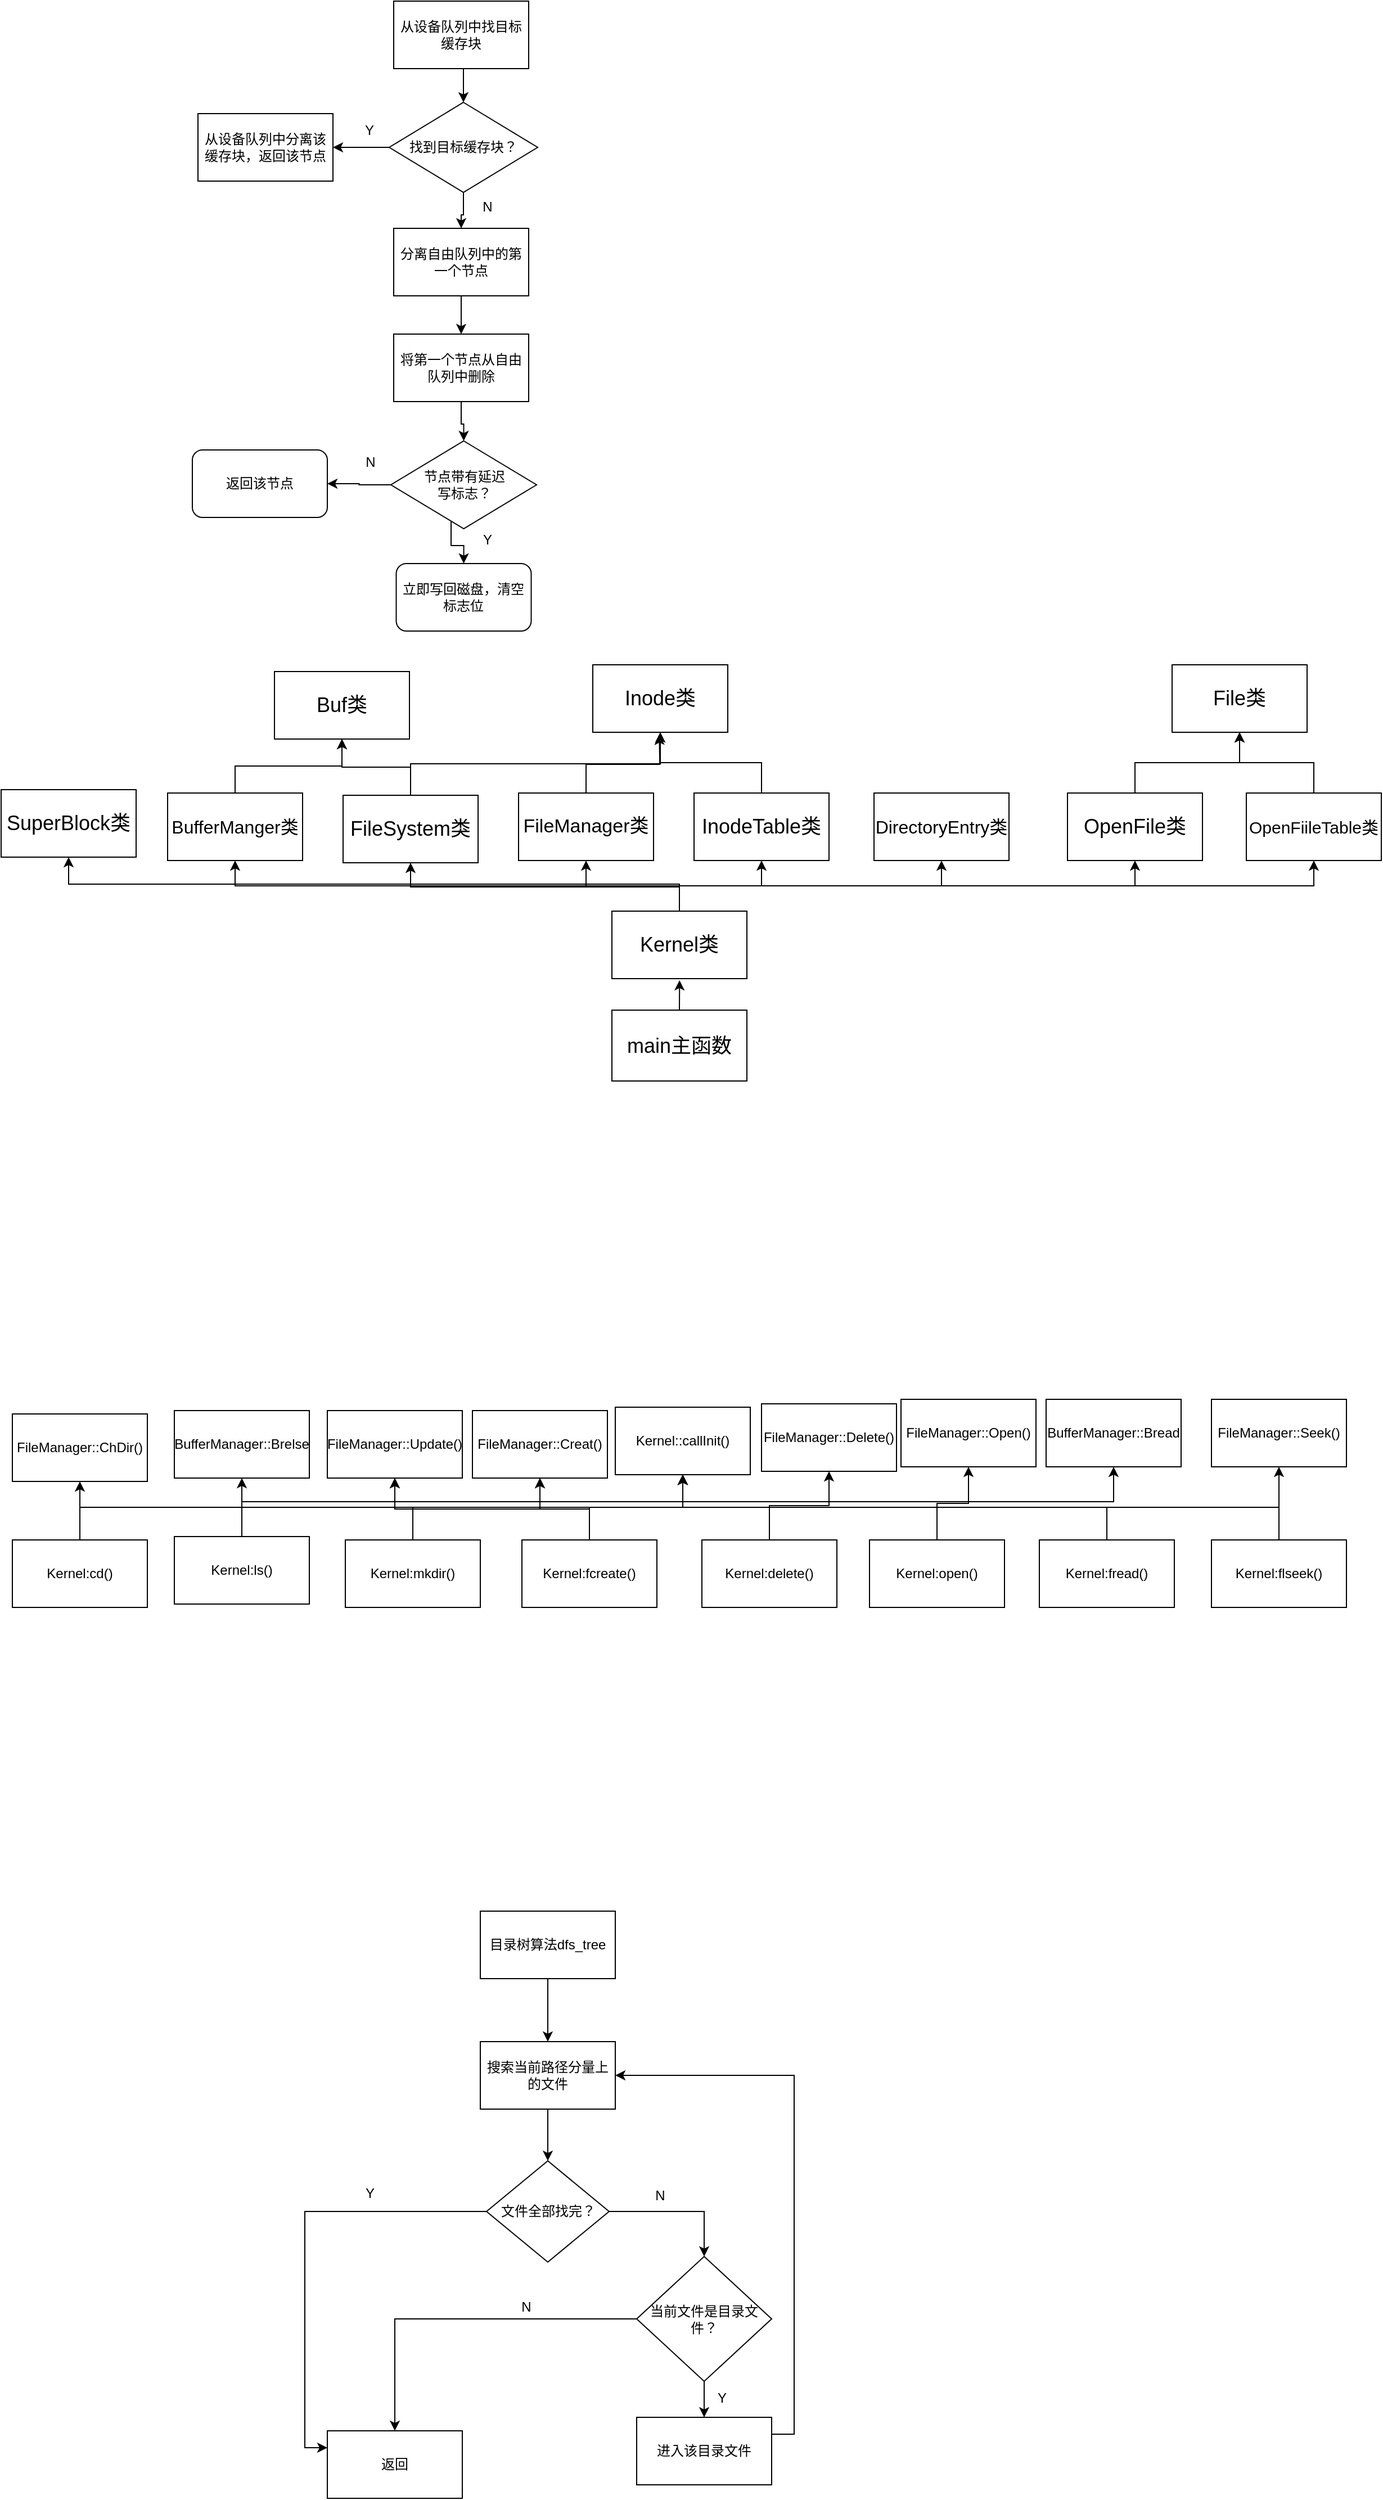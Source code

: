 <mxfile version="21.3.6" type="github">
  <diagram id="k2rvhCsjcbMWJMhxdaMS" name="第 1 页">
    <mxGraphModel dx="1500" dy="784" grid="0" gridSize="10" guides="1" tooltips="1" connect="1" arrows="0" fold="1" page="1" pageScale="1" pageWidth="827" pageHeight="1169" math="0" shadow="0">
      <root>
        <mxCell id="0" />
        <mxCell id="1" parent="0" />
        <mxCell id="Y2VNo3SUJG_Lxv31Y2yu-3" style="edgeStyle=orthogonalEdgeStyle;rounded=0;orthogonalLoop=1;jettySize=auto;html=1;exitX=0.5;exitY=1;exitDx=0;exitDy=0;entryX=0.5;entryY=0;entryDx=0;entryDy=0;" parent="1" source="Y2VNo3SUJG_Lxv31Y2yu-1" target="Y2VNo3SUJG_Lxv31Y2yu-2" edge="1">
          <mxGeometry relative="1" as="geometry" />
        </mxCell>
        <mxCell id="Y2VNo3SUJG_Lxv31Y2yu-1" value="从设备队列中找目标缓存块" style="rounded=0;whiteSpace=wrap;html=1;" parent="1" vertex="1">
          <mxGeometry x="353" y="41" width="120" height="60" as="geometry" />
        </mxCell>
        <mxCell id="Y2VNo3SUJG_Lxv31Y2yu-5" style="edgeStyle=orthogonalEdgeStyle;rounded=0;orthogonalLoop=1;jettySize=auto;html=1;" parent="1" source="Y2VNo3SUJG_Lxv31Y2yu-2" target="Y2VNo3SUJG_Lxv31Y2yu-4" edge="1">
          <mxGeometry relative="1" as="geometry" />
        </mxCell>
        <mxCell id="Y2VNo3SUJG_Lxv31Y2yu-7" style="edgeStyle=orthogonalEdgeStyle;rounded=0;orthogonalLoop=1;jettySize=auto;html=1;entryX=0.5;entryY=0;entryDx=0;entryDy=0;" parent="1" source="Y2VNo3SUJG_Lxv31Y2yu-2" target="Y2VNo3SUJG_Lxv31Y2yu-6" edge="1">
          <mxGeometry relative="1" as="geometry" />
        </mxCell>
        <mxCell id="Y2VNo3SUJG_Lxv31Y2yu-2" value="找到目标缓存块？" style="rhombus;whiteSpace=wrap;html=1;" parent="1" vertex="1">
          <mxGeometry x="349" y="131" width="132" height="80" as="geometry" />
        </mxCell>
        <mxCell id="Y2VNo3SUJG_Lxv31Y2yu-4" value="从设备队列中分离该缓存块，返回该节点" style="rounded=0;whiteSpace=wrap;html=1;" parent="1" vertex="1">
          <mxGeometry x="179" y="141" width="120" height="60" as="geometry" />
        </mxCell>
        <mxCell id="Y2VNo3SUJG_Lxv31Y2yu-9" style="edgeStyle=orthogonalEdgeStyle;rounded=0;orthogonalLoop=1;jettySize=auto;html=1;entryX=0.5;entryY=0;entryDx=0;entryDy=0;" parent="1" source="Y2VNo3SUJG_Lxv31Y2yu-6" target="Y2VNo3SUJG_Lxv31Y2yu-8" edge="1">
          <mxGeometry relative="1" as="geometry" />
        </mxCell>
        <mxCell id="Y2VNo3SUJG_Lxv31Y2yu-6" value="分离自由队列中的第一个节点" style="rounded=0;whiteSpace=wrap;html=1;" parent="1" vertex="1">
          <mxGeometry x="353" y="243" width="120" height="60" as="geometry" />
        </mxCell>
        <mxCell id="Y2VNo3SUJG_Lxv31Y2yu-11" style="edgeStyle=orthogonalEdgeStyle;rounded=0;orthogonalLoop=1;jettySize=auto;html=1;exitX=0.5;exitY=1;exitDx=0;exitDy=0;" parent="1" source="Y2VNo3SUJG_Lxv31Y2yu-8" target="Y2VNo3SUJG_Lxv31Y2yu-10" edge="1">
          <mxGeometry relative="1" as="geometry" />
        </mxCell>
        <mxCell id="Y2VNo3SUJG_Lxv31Y2yu-8" value="将第一个节点从自由队列中删除" style="rounded=0;whiteSpace=wrap;html=1;" parent="1" vertex="1">
          <mxGeometry x="353" y="337" width="120" height="60" as="geometry" />
        </mxCell>
        <mxCell id="Y2VNo3SUJG_Lxv31Y2yu-15" style="edgeStyle=orthogonalEdgeStyle;rounded=0;orthogonalLoop=1;jettySize=auto;html=1;entryX=1;entryY=0.5;entryDx=0;entryDy=0;" parent="1" source="Y2VNo3SUJG_Lxv31Y2yu-10" target="Y2VNo3SUJG_Lxv31Y2yu-12" edge="1">
          <mxGeometry relative="1" as="geometry" />
        </mxCell>
        <mxCell id="Y2VNo3SUJG_Lxv31Y2yu-16" style="edgeStyle=orthogonalEdgeStyle;rounded=0;orthogonalLoop=1;jettySize=auto;html=1;entryX=0.5;entryY=0;entryDx=0;entryDy=0;" parent="1" source="Y2VNo3SUJG_Lxv31Y2yu-10" target="Y2VNo3SUJG_Lxv31Y2yu-14" edge="1">
          <mxGeometry relative="1" as="geometry">
            <Array as="points">
              <mxPoint x="404" y="525" />
              <mxPoint x="415" y="525" />
            </Array>
          </mxGeometry>
        </mxCell>
        <mxCell id="Y2VNo3SUJG_Lxv31Y2yu-10" value="节点带有延迟&lt;br&gt;写标志？" style="rhombus;whiteSpace=wrap;html=1;" parent="1" vertex="1">
          <mxGeometry x="350.5" y="432" width="129.5" height="78" as="geometry" />
        </mxCell>
        <mxCell id="Y2VNo3SUJG_Lxv31Y2yu-12" value="返回该节点" style="rounded=1;whiteSpace=wrap;html=1;" parent="1" vertex="1">
          <mxGeometry x="174" y="440" width="120" height="60" as="geometry" />
        </mxCell>
        <mxCell id="Y2VNo3SUJG_Lxv31Y2yu-14" value="立即写回磁盘，清空标志位" style="rounded=1;whiteSpace=wrap;html=1;" parent="1" vertex="1">
          <mxGeometry x="355.25" y="541" width="120" height="60" as="geometry" />
        </mxCell>
        <mxCell id="Y2VNo3SUJG_Lxv31Y2yu-17" value="Y" style="text;html=1;resizable=0;autosize=1;align=center;verticalAlign=middle;points=[];fillColor=none;strokeColor=none;rounded=0;" parent="1" vertex="1">
          <mxGeometry x="318" y="143" width="26" height="26" as="geometry" />
        </mxCell>
        <mxCell id="Y2VNo3SUJG_Lxv31Y2yu-18" value="N" style="text;html=1;resizable=0;autosize=1;align=center;verticalAlign=middle;points=[];fillColor=none;strokeColor=none;rounded=0;" parent="1" vertex="1">
          <mxGeometry x="422" y="211" width="27" height="26" as="geometry" />
        </mxCell>
        <mxCell id="Y2VNo3SUJG_Lxv31Y2yu-19" value="Y" style="text;html=1;resizable=0;autosize=1;align=center;verticalAlign=middle;points=[];fillColor=none;strokeColor=none;rounded=0;" parent="1" vertex="1">
          <mxGeometry x="423" y="507" width="26" height="26" as="geometry" />
        </mxCell>
        <mxCell id="Y2VNo3SUJG_Lxv31Y2yu-20" value="N" style="text;html=1;resizable=0;autosize=1;align=center;verticalAlign=middle;points=[];fillColor=none;strokeColor=none;rounded=0;" parent="1" vertex="1">
          <mxGeometry x="318" y="438" width="27" height="26" as="geometry" />
        </mxCell>
        <mxCell id="PnBYLoEIrVin0BYlbdNM-15" style="edgeStyle=orthogonalEdgeStyle;rounded=0;orthogonalLoop=1;jettySize=auto;html=1;exitX=0.5;exitY=0;exitDx=0;exitDy=0;" edge="1" parent="1" source="PnBYLoEIrVin0BYlbdNM-1">
          <mxGeometry relative="1" as="geometry">
            <mxPoint x="607.143" y="911.429" as="targetPoint" />
          </mxGeometry>
        </mxCell>
        <mxCell id="PnBYLoEIrVin0BYlbdNM-1" value="&lt;font style=&quot;font-size: 18px;&quot;&gt;main主函数&lt;/font&gt;" style="rounded=0;whiteSpace=wrap;html=1;" vertex="1" parent="1">
          <mxGeometry x="547" y="938" width="120" height="63" as="geometry" />
        </mxCell>
        <mxCell id="PnBYLoEIrVin0BYlbdNM-16" style="edgeStyle=orthogonalEdgeStyle;rounded=0;orthogonalLoop=1;jettySize=auto;html=1;exitX=0.5;exitY=0;exitDx=0;exitDy=0;entryX=0.5;entryY=1;entryDx=0;entryDy=0;" edge="1" parent="1" source="PnBYLoEIrVin0BYlbdNM-2" target="PnBYLoEIrVin0BYlbdNM-6">
          <mxGeometry relative="1" as="geometry" />
        </mxCell>
        <mxCell id="PnBYLoEIrVin0BYlbdNM-18" style="edgeStyle=orthogonalEdgeStyle;rounded=0;orthogonalLoop=1;jettySize=auto;html=1;exitX=0.5;exitY=0;exitDx=0;exitDy=0;entryX=0.5;entryY=1;entryDx=0;entryDy=0;" edge="1" parent="1" source="PnBYLoEIrVin0BYlbdNM-2" target="PnBYLoEIrVin0BYlbdNM-7">
          <mxGeometry relative="1" as="geometry" />
        </mxCell>
        <mxCell id="PnBYLoEIrVin0BYlbdNM-19" style="edgeStyle=orthogonalEdgeStyle;rounded=0;orthogonalLoop=1;jettySize=auto;html=1;exitX=0.5;exitY=0;exitDx=0;exitDy=0;entryX=0.5;entryY=1;entryDx=0;entryDy=0;" edge="1" parent="1" source="PnBYLoEIrVin0BYlbdNM-2" target="PnBYLoEIrVin0BYlbdNM-8">
          <mxGeometry relative="1" as="geometry" />
        </mxCell>
        <mxCell id="PnBYLoEIrVin0BYlbdNM-20" style="edgeStyle=orthogonalEdgeStyle;rounded=0;orthogonalLoop=1;jettySize=auto;html=1;exitX=0.5;exitY=0;exitDx=0;exitDy=0;entryX=0.5;entryY=1;entryDx=0;entryDy=0;" edge="1" parent="1" source="PnBYLoEIrVin0BYlbdNM-2" target="PnBYLoEIrVin0BYlbdNM-9">
          <mxGeometry relative="1" as="geometry" />
        </mxCell>
        <mxCell id="PnBYLoEIrVin0BYlbdNM-21" style="edgeStyle=orthogonalEdgeStyle;rounded=0;orthogonalLoop=1;jettySize=auto;html=1;exitX=0.5;exitY=0;exitDx=0;exitDy=0;entryX=0.5;entryY=1;entryDx=0;entryDy=0;" edge="1" parent="1" source="PnBYLoEIrVin0BYlbdNM-2" target="PnBYLoEIrVin0BYlbdNM-10">
          <mxGeometry relative="1" as="geometry" />
        </mxCell>
        <mxCell id="PnBYLoEIrVin0BYlbdNM-22" style="edgeStyle=orthogonalEdgeStyle;rounded=0;orthogonalLoop=1;jettySize=auto;html=1;exitX=0.5;exitY=0;exitDx=0;exitDy=0;entryX=0.5;entryY=1;entryDx=0;entryDy=0;" edge="1" parent="1" source="PnBYLoEIrVin0BYlbdNM-2" target="PnBYLoEIrVin0BYlbdNM-5">
          <mxGeometry relative="1" as="geometry" />
        </mxCell>
        <mxCell id="PnBYLoEIrVin0BYlbdNM-23" style="edgeStyle=orthogonalEdgeStyle;rounded=0;orthogonalLoop=1;jettySize=auto;html=1;exitX=0.5;exitY=0;exitDx=0;exitDy=0;" edge="1" parent="1" source="PnBYLoEIrVin0BYlbdNM-2" target="PnBYLoEIrVin0BYlbdNM-4">
          <mxGeometry relative="1" as="geometry" />
        </mxCell>
        <mxCell id="PnBYLoEIrVin0BYlbdNM-25" style="edgeStyle=orthogonalEdgeStyle;rounded=0;orthogonalLoop=1;jettySize=auto;html=1;exitX=0.5;exitY=0;exitDx=0;exitDy=0;entryX=0.5;entryY=1;entryDx=0;entryDy=0;" edge="1" parent="1" source="PnBYLoEIrVin0BYlbdNM-2" target="PnBYLoEIrVin0BYlbdNM-3">
          <mxGeometry relative="1" as="geometry" />
        </mxCell>
        <mxCell id="PnBYLoEIrVin0BYlbdNM-2" value="&lt;font style=&quot;font-size: 18px;&quot;&gt;Kernel类&lt;/font&gt;" style="rounded=0;whiteSpace=wrap;html=1;" vertex="1" parent="1">
          <mxGeometry x="547" y="850" width="120" height="60" as="geometry" />
        </mxCell>
        <mxCell id="PnBYLoEIrVin0BYlbdNM-3" value="&lt;font style=&quot;font-size: 18px;&quot;&gt;SuperBlock类&lt;/font&gt;" style="rounded=0;whiteSpace=wrap;html=1;" vertex="1" parent="1">
          <mxGeometry x="4" y="742" width="120" height="60" as="geometry" />
        </mxCell>
        <mxCell id="PnBYLoEIrVin0BYlbdNM-26" style="edgeStyle=orthogonalEdgeStyle;rounded=0;orthogonalLoop=1;jettySize=auto;html=1;exitX=0.5;exitY=0;exitDx=0;exitDy=0;entryX=0.5;entryY=1;entryDx=0;entryDy=0;" edge="1" parent="1" source="PnBYLoEIrVin0BYlbdNM-4" target="PnBYLoEIrVin0BYlbdNM-12">
          <mxGeometry relative="1" as="geometry" />
        </mxCell>
        <mxCell id="PnBYLoEIrVin0BYlbdNM-4" value="&lt;font style=&quot;font-size: 16px;&quot;&gt;BufferManger类&lt;/font&gt;" style="rounded=0;whiteSpace=wrap;html=1;" vertex="1" parent="1">
          <mxGeometry x="152" y="745" width="120" height="60" as="geometry" />
        </mxCell>
        <mxCell id="PnBYLoEIrVin0BYlbdNM-27" style="edgeStyle=orthogonalEdgeStyle;rounded=0;orthogonalLoop=1;jettySize=auto;html=1;exitX=0.5;exitY=0;exitDx=0;exitDy=0;" edge="1" parent="1" source="PnBYLoEIrVin0BYlbdNM-5" target="PnBYLoEIrVin0BYlbdNM-12">
          <mxGeometry relative="1" as="geometry" />
        </mxCell>
        <mxCell id="PnBYLoEIrVin0BYlbdNM-28" style="edgeStyle=orthogonalEdgeStyle;rounded=0;orthogonalLoop=1;jettySize=auto;html=1;exitX=0.5;exitY=0;exitDx=0;exitDy=0;" edge="1" parent="1" source="PnBYLoEIrVin0BYlbdNM-5" target="PnBYLoEIrVin0BYlbdNM-13">
          <mxGeometry relative="1" as="geometry" />
        </mxCell>
        <mxCell id="PnBYLoEIrVin0BYlbdNM-5" value="&lt;font style=&quot;font-size: 18px;&quot;&gt;FileSystem类&lt;/font&gt;" style="rounded=0;whiteSpace=wrap;html=1;" vertex="1" parent="1">
          <mxGeometry x="308" y="747" width="120" height="60" as="geometry" />
        </mxCell>
        <mxCell id="PnBYLoEIrVin0BYlbdNM-29" style="edgeStyle=orthogonalEdgeStyle;rounded=0;orthogonalLoop=1;jettySize=auto;html=1;exitX=0.5;exitY=0;exitDx=0;exitDy=0;" edge="1" parent="1" source="PnBYLoEIrVin0BYlbdNM-6">
          <mxGeometry relative="1" as="geometry">
            <mxPoint x="589.143" y="693.143" as="targetPoint" />
          </mxGeometry>
        </mxCell>
        <mxCell id="PnBYLoEIrVin0BYlbdNM-6" value="&lt;font style=&quot;font-size: 17px;&quot;&gt;FileManager类&lt;/font&gt;" style="rounded=0;whiteSpace=wrap;html=1;" vertex="1" parent="1">
          <mxGeometry x="464" y="745" width="120" height="60" as="geometry" />
        </mxCell>
        <mxCell id="PnBYLoEIrVin0BYlbdNM-30" style="edgeStyle=orthogonalEdgeStyle;rounded=0;orthogonalLoop=1;jettySize=auto;html=1;exitX=0.5;exitY=0;exitDx=0;exitDy=0;entryX=0.5;entryY=1;entryDx=0;entryDy=0;" edge="1" parent="1" source="PnBYLoEIrVin0BYlbdNM-7" target="PnBYLoEIrVin0BYlbdNM-13">
          <mxGeometry relative="1" as="geometry" />
        </mxCell>
        <mxCell id="PnBYLoEIrVin0BYlbdNM-7" value="&lt;font style=&quot;font-size: 18px;&quot;&gt;InodeTable类&lt;/font&gt;" style="rounded=0;whiteSpace=wrap;html=1;" vertex="1" parent="1">
          <mxGeometry x="620" y="745" width="120" height="60" as="geometry" />
        </mxCell>
        <mxCell id="PnBYLoEIrVin0BYlbdNM-8" value="&lt;font style=&quot;font-size: 16px;&quot;&gt;DirectoryEntry类&lt;/font&gt;" style="rounded=0;whiteSpace=wrap;html=1;" vertex="1" parent="1">
          <mxGeometry x="780" y="745" width="120" height="60" as="geometry" />
        </mxCell>
        <mxCell id="PnBYLoEIrVin0BYlbdNM-31" style="edgeStyle=orthogonalEdgeStyle;rounded=0;orthogonalLoop=1;jettySize=auto;html=1;exitX=0.5;exitY=0;exitDx=0;exitDy=0;entryX=0.5;entryY=1;entryDx=0;entryDy=0;" edge="1" parent="1" source="PnBYLoEIrVin0BYlbdNM-9" target="PnBYLoEIrVin0BYlbdNM-11">
          <mxGeometry relative="1" as="geometry" />
        </mxCell>
        <mxCell id="PnBYLoEIrVin0BYlbdNM-9" value="&lt;font style=&quot;font-size: 18px;&quot;&gt;OpenFile类&lt;/font&gt;" style="rounded=0;whiteSpace=wrap;html=1;" vertex="1" parent="1">
          <mxGeometry x="952" y="745" width="120" height="60" as="geometry" />
        </mxCell>
        <mxCell id="PnBYLoEIrVin0BYlbdNM-32" style="edgeStyle=orthogonalEdgeStyle;rounded=0;orthogonalLoop=1;jettySize=auto;html=1;exitX=0.5;exitY=0;exitDx=0;exitDy=0;entryX=0.5;entryY=1;entryDx=0;entryDy=0;" edge="1" parent="1" source="PnBYLoEIrVin0BYlbdNM-10" target="PnBYLoEIrVin0BYlbdNM-11">
          <mxGeometry relative="1" as="geometry" />
        </mxCell>
        <mxCell id="PnBYLoEIrVin0BYlbdNM-10" value="&lt;font style=&quot;font-size: 15px;&quot;&gt;OpenFiileTable类&lt;/font&gt;" style="rounded=0;whiteSpace=wrap;html=1;" vertex="1" parent="1">
          <mxGeometry x="1111" y="745" width="120" height="60" as="geometry" />
        </mxCell>
        <mxCell id="PnBYLoEIrVin0BYlbdNM-11" value="&lt;font style=&quot;font-size: 18px;&quot;&gt;File类&lt;/font&gt;" style="rounded=0;whiteSpace=wrap;html=1;" vertex="1" parent="1">
          <mxGeometry x="1045" y="631" width="120" height="60" as="geometry" />
        </mxCell>
        <mxCell id="PnBYLoEIrVin0BYlbdNM-12" value="&lt;font style=&quot;font-size: 18px;&quot;&gt;Buf类&lt;/font&gt;" style="rounded=0;whiteSpace=wrap;html=1;" vertex="1" parent="1">
          <mxGeometry x="247" y="637" width="120" height="60" as="geometry" />
        </mxCell>
        <mxCell id="PnBYLoEIrVin0BYlbdNM-13" value="&lt;font style=&quot;font-size: 18px;&quot;&gt;Inode类&lt;/font&gt;" style="rounded=0;whiteSpace=wrap;html=1;" vertex="1" parent="1">
          <mxGeometry x="530" y="631" width="120" height="60" as="geometry" />
        </mxCell>
        <mxCell id="PnBYLoEIrVin0BYlbdNM-45" style="edgeStyle=orthogonalEdgeStyle;rounded=0;orthogonalLoop=1;jettySize=auto;html=1;exitX=0.5;exitY=0;exitDx=0;exitDy=0;" edge="1" parent="1" source="PnBYLoEIrVin0BYlbdNM-33" target="PnBYLoEIrVin0BYlbdNM-44">
          <mxGeometry relative="1" as="geometry" />
        </mxCell>
        <mxCell id="PnBYLoEIrVin0BYlbdNM-55" style="edgeStyle=orthogonalEdgeStyle;rounded=0;orthogonalLoop=1;jettySize=auto;html=1;exitX=0.5;exitY=0;exitDx=0;exitDy=0;entryX=0.5;entryY=1;entryDx=0;entryDy=0;" edge="1" parent="1" source="PnBYLoEIrVin0BYlbdNM-33" target="PnBYLoEIrVin0BYlbdNM-54">
          <mxGeometry relative="1" as="geometry" />
        </mxCell>
        <mxCell id="PnBYLoEIrVin0BYlbdNM-33" value="Kernel:cd()" style="rounded=0;whiteSpace=wrap;html=1;" vertex="1" parent="1">
          <mxGeometry x="14" y="1409" width="120" height="60" as="geometry" />
        </mxCell>
        <mxCell id="PnBYLoEIrVin0BYlbdNM-57" style="edgeStyle=orthogonalEdgeStyle;rounded=0;orthogonalLoop=1;jettySize=auto;html=1;exitX=0.5;exitY=0;exitDx=0;exitDy=0;entryX=0.5;entryY=1;entryDx=0;entryDy=0;" edge="1" parent="1" source="PnBYLoEIrVin0BYlbdNM-34" target="PnBYLoEIrVin0BYlbdNM-56">
          <mxGeometry relative="1" as="geometry" />
        </mxCell>
        <mxCell id="PnBYLoEIrVin0BYlbdNM-59" style="edgeStyle=orthogonalEdgeStyle;rounded=0;orthogonalLoop=1;jettySize=auto;html=1;exitX=0.5;exitY=0;exitDx=0;exitDy=0;" edge="1" parent="1" source="PnBYLoEIrVin0BYlbdNM-34" target="PnBYLoEIrVin0BYlbdNM-58">
          <mxGeometry relative="1" as="geometry" />
        </mxCell>
        <mxCell id="PnBYLoEIrVin0BYlbdNM-34" value="Kernel:ls()" style="rounded=0;whiteSpace=wrap;html=1;" vertex="1" parent="1">
          <mxGeometry x="158" y="1406" width="120" height="60" as="geometry" />
        </mxCell>
        <mxCell id="PnBYLoEIrVin0BYlbdNM-48" style="edgeStyle=orthogonalEdgeStyle;rounded=0;orthogonalLoop=1;jettySize=auto;html=1;exitX=0.5;exitY=0;exitDx=0;exitDy=0;entryX=0.5;entryY=1;entryDx=0;entryDy=0;" edge="1" parent="1" source="PnBYLoEIrVin0BYlbdNM-35" target="PnBYLoEIrVin0BYlbdNM-44">
          <mxGeometry relative="1" as="geometry" />
        </mxCell>
        <mxCell id="PnBYLoEIrVin0BYlbdNM-62" style="edgeStyle=orthogonalEdgeStyle;rounded=0;orthogonalLoop=1;jettySize=auto;html=1;exitX=0.5;exitY=0;exitDx=0;exitDy=0;entryX=0.5;entryY=1;entryDx=0;entryDy=0;" edge="1" parent="1" source="PnBYLoEIrVin0BYlbdNM-35" target="PnBYLoEIrVin0BYlbdNM-61">
          <mxGeometry relative="1" as="geometry" />
        </mxCell>
        <mxCell id="PnBYLoEIrVin0BYlbdNM-63" style="edgeStyle=orthogonalEdgeStyle;rounded=0;orthogonalLoop=1;jettySize=auto;html=1;exitX=0.5;exitY=0;exitDx=0;exitDy=0;entryX=0.5;entryY=1;entryDx=0;entryDy=0;" edge="1" parent="1" source="PnBYLoEIrVin0BYlbdNM-35" target="PnBYLoEIrVin0BYlbdNM-60">
          <mxGeometry relative="1" as="geometry" />
        </mxCell>
        <mxCell id="PnBYLoEIrVin0BYlbdNM-35" value="Kernel:mkdir()" style="rounded=0;whiteSpace=wrap;html=1;" vertex="1" parent="1">
          <mxGeometry x="310" y="1409" width="120" height="60" as="geometry" />
        </mxCell>
        <mxCell id="PnBYLoEIrVin0BYlbdNM-49" style="edgeStyle=orthogonalEdgeStyle;rounded=0;orthogonalLoop=1;jettySize=auto;html=1;exitX=0.5;exitY=0;exitDx=0;exitDy=0;entryX=0.5;entryY=1;entryDx=0;entryDy=0;" edge="1" parent="1" source="PnBYLoEIrVin0BYlbdNM-36" target="PnBYLoEIrVin0BYlbdNM-44">
          <mxGeometry relative="1" as="geometry" />
        </mxCell>
        <mxCell id="PnBYLoEIrVin0BYlbdNM-64" style="edgeStyle=orthogonalEdgeStyle;rounded=0;orthogonalLoop=1;jettySize=auto;html=1;exitX=0.5;exitY=0;exitDx=0;exitDy=0;entryX=0.5;entryY=1;entryDx=0;entryDy=0;" edge="1" parent="1" source="PnBYLoEIrVin0BYlbdNM-36" target="PnBYLoEIrVin0BYlbdNM-61">
          <mxGeometry relative="1" as="geometry" />
        </mxCell>
        <mxCell id="PnBYLoEIrVin0BYlbdNM-65" style="edgeStyle=orthogonalEdgeStyle;rounded=0;orthogonalLoop=1;jettySize=auto;html=1;exitX=0.5;exitY=0;exitDx=0;exitDy=0;entryX=0.5;entryY=1;entryDx=0;entryDy=0;" edge="1" parent="1" source="PnBYLoEIrVin0BYlbdNM-36" target="PnBYLoEIrVin0BYlbdNM-60">
          <mxGeometry relative="1" as="geometry" />
        </mxCell>
        <mxCell id="PnBYLoEIrVin0BYlbdNM-36" value="Kernel:fcreate()" style="rounded=0;whiteSpace=wrap;html=1;" vertex="1" parent="1">
          <mxGeometry x="467" y="1409" width="120" height="60" as="geometry" />
        </mxCell>
        <mxCell id="PnBYLoEIrVin0BYlbdNM-50" style="edgeStyle=orthogonalEdgeStyle;rounded=0;orthogonalLoop=1;jettySize=auto;html=1;exitX=0.5;exitY=0;exitDx=0;exitDy=0;entryX=0.5;entryY=1;entryDx=0;entryDy=0;" edge="1" parent="1" source="PnBYLoEIrVin0BYlbdNM-37" target="PnBYLoEIrVin0BYlbdNM-44">
          <mxGeometry relative="1" as="geometry" />
        </mxCell>
        <mxCell id="PnBYLoEIrVin0BYlbdNM-67" style="edgeStyle=orthogonalEdgeStyle;rounded=0;orthogonalLoop=1;jettySize=auto;html=1;exitX=0.5;exitY=0;exitDx=0;exitDy=0;entryX=0.5;entryY=1;entryDx=0;entryDy=0;" edge="1" parent="1" source="PnBYLoEIrVin0BYlbdNM-37" target="PnBYLoEIrVin0BYlbdNM-66">
          <mxGeometry relative="1" as="geometry" />
        </mxCell>
        <mxCell id="PnBYLoEIrVin0BYlbdNM-37" value="Kernel:delete()" style="rounded=0;whiteSpace=wrap;html=1;" vertex="1" parent="1">
          <mxGeometry x="627" y="1409" width="120" height="60" as="geometry" />
        </mxCell>
        <mxCell id="PnBYLoEIrVin0BYlbdNM-51" style="edgeStyle=orthogonalEdgeStyle;rounded=0;orthogonalLoop=1;jettySize=auto;html=1;exitX=0.5;exitY=0;exitDx=0;exitDy=0;entryX=0.5;entryY=1;entryDx=0;entryDy=0;" edge="1" parent="1" source="PnBYLoEIrVin0BYlbdNM-38" target="PnBYLoEIrVin0BYlbdNM-44">
          <mxGeometry relative="1" as="geometry" />
        </mxCell>
        <mxCell id="PnBYLoEIrVin0BYlbdNM-69" style="edgeStyle=orthogonalEdgeStyle;rounded=0;orthogonalLoop=1;jettySize=auto;html=1;exitX=0.5;exitY=0;exitDx=0;exitDy=0;entryX=0.5;entryY=1;entryDx=0;entryDy=0;" edge="1" parent="1" source="PnBYLoEIrVin0BYlbdNM-38" target="PnBYLoEIrVin0BYlbdNM-68">
          <mxGeometry relative="1" as="geometry" />
        </mxCell>
        <mxCell id="PnBYLoEIrVin0BYlbdNM-38" value="Kernel:open()" style="rounded=0;whiteSpace=wrap;html=1;" vertex="1" parent="1">
          <mxGeometry x="776" y="1409" width="120" height="60" as="geometry" />
        </mxCell>
        <mxCell id="PnBYLoEIrVin0BYlbdNM-52" style="edgeStyle=orthogonalEdgeStyle;rounded=0;orthogonalLoop=1;jettySize=auto;html=1;exitX=0.5;exitY=0;exitDx=0;exitDy=0;entryX=0.5;entryY=1;entryDx=0;entryDy=0;" edge="1" parent="1" source="PnBYLoEIrVin0BYlbdNM-39" target="PnBYLoEIrVin0BYlbdNM-44">
          <mxGeometry relative="1" as="geometry" />
        </mxCell>
        <mxCell id="PnBYLoEIrVin0BYlbdNM-39" value="Kernel:fread()" style="rounded=0;whiteSpace=wrap;html=1;" vertex="1" parent="1">
          <mxGeometry x="927" y="1409" width="120" height="60" as="geometry" />
        </mxCell>
        <mxCell id="PnBYLoEIrVin0BYlbdNM-53" style="edgeStyle=orthogonalEdgeStyle;rounded=0;orthogonalLoop=1;jettySize=auto;html=1;exitX=0.5;exitY=0;exitDx=0;exitDy=0;entryX=0.5;entryY=1;entryDx=0;entryDy=0;" edge="1" parent="1" source="PnBYLoEIrVin0BYlbdNM-40" target="PnBYLoEIrVin0BYlbdNM-44">
          <mxGeometry relative="1" as="geometry" />
        </mxCell>
        <mxCell id="PnBYLoEIrVin0BYlbdNM-71" style="edgeStyle=orthogonalEdgeStyle;rounded=0;orthogonalLoop=1;jettySize=auto;html=1;exitX=0.5;exitY=0;exitDx=0;exitDy=0;entryX=0.5;entryY=1;entryDx=0;entryDy=0;" edge="1" parent="1" source="PnBYLoEIrVin0BYlbdNM-40" target="PnBYLoEIrVin0BYlbdNM-70">
          <mxGeometry relative="1" as="geometry" />
        </mxCell>
        <mxCell id="PnBYLoEIrVin0BYlbdNM-40" value="Kernel:flseek()" style="rounded=0;whiteSpace=wrap;html=1;" vertex="1" parent="1">
          <mxGeometry x="1080" y="1409" width="120" height="60" as="geometry" />
        </mxCell>
        <mxCell id="PnBYLoEIrVin0BYlbdNM-44" value="Kernel::callInit()" style="rounded=0;whiteSpace=wrap;html=1;" vertex="1" parent="1">
          <mxGeometry x="550" y="1291" width="120" height="60" as="geometry" />
        </mxCell>
        <mxCell id="PnBYLoEIrVin0BYlbdNM-54" value="FileManager::ChDir()" style="rounded=0;whiteSpace=wrap;html=1;" vertex="1" parent="1">
          <mxGeometry x="14" y="1297" width="120" height="60" as="geometry" />
        </mxCell>
        <mxCell id="PnBYLoEIrVin0BYlbdNM-56" value="BufferManager::Brelse" style="rounded=0;whiteSpace=wrap;html=1;" vertex="1" parent="1">
          <mxGeometry x="158" y="1294" width="120" height="60" as="geometry" />
        </mxCell>
        <mxCell id="PnBYLoEIrVin0BYlbdNM-58" value="BufferManager::Bread" style="rounded=0;whiteSpace=wrap;html=1;" vertex="1" parent="1">
          <mxGeometry x="933" y="1284" width="120" height="60" as="geometry" />
        </mxCell>
        <mxCell id="PnBYLoEIrVin0BYlbdNM-60" value="FileManager::Creat()" style="rounded=0;whiteSpace=wrap;html=1;" vertex="1" parent="1">
          <mxGeometry x="423" y="1294" width="120" height="60" as="geometry" />
        </mxCell>
        <mxCell id="PnBYLoEIrVin0BYlbdNM-61" value="FileManager::Update()" style="rounded=0;whiteSpace=wrap;html=1;" vertex="1" parent="1">
          <mxGeometry x="294" y="1294" width="120" height="60" as="geometry" />
        </mxCell>
        <mxCell id="PnBYLoEIrVin0BYlbdNM-66" value="FileManager::Delete()" style="rounded=0;whiteSpace=wrap;html=1;" vertex="1" parent="1">
          <mxGeometry x="680" y="1288" width="120" height="60" as="geometry" />
        </mxCell>
        <mxCell id="PnBYLoEIrVin0BYlbdNM-68" value="FileManager::Open()" style="rounded=0;whiteSpace=wrap;html=1;" vertex="1" parent="1">
          <mxGeometry x="804" y="1284" width="120" height="60" as="geometry" />
        </mxCell>
        <mxCell id="PnBYLoEIrVin0BYlbdNM-70" value="FileManager::Seek()" style="rounded=0;whiteSpace=wrap;html=1;" vertex="1" parent="1">
          <mxGeometry x="1080" y="1284" width="120" height="60" as="geometry" />
        </mxCell>
        <mxCell id="PnBYLoEIrVin0BYlbdNM-74" style="edgeStyle=orthogonalEdgeStyle;rounded=0;orthogonalLoop=1;jettySize=auto;html=1;exitX=0.5;exitY=1;exitDx=0;exitDy=0;entryX=0.5;entryY=0;entryDx=0;entryDy=0;" edge="1" parent="1" source="PnBYLoEIrVin0BYlbdNM-72" target="PnBYLoEIrVin0BYlbdNM-73">
          <mxGeometry relative="1" as="geometry" />
        </mxCell>
        <mxCell id="PnBYLoEIrVin0BYlbdNM-72" value="目录树算法dfs_tree" style="rounded=0;whiteSpace=wrap;html=1;" vertex="1" parent="1">
          <mxGeometry x="430" y="1739" width="120" height="60" as="geometry" />
        </mxCell>
        <mxCell id="PnBYLoEIrVin0BYlbdNM-76" style="edgeStyle=orthogonalEdgeStyle;rounded=0;orthogonalLoop=1;jettySize=auto;html=1;exitX=0.5;exitY=1;exitDx=0;exitDy=0;" edge="1" parent="1" source="PnBYLoEIrVin0BYlbdNM-73" target="PnBYLoEIrVin0BYlbdNM-75">
          <mxGeometry relative="1" as="geometry" />
        </mxCell>
        <mxCell id="PnBYLoEIrVin0BYlbdNM-73" value="搜索当前路径分量上的文件" style="rounded=0;whiteSpace=wrap;html=1;" vertex="1" parent="1">
          <mxGeometry x="430" y="1855" width="120" height="60" as="geometry" />
        </mxCell>
        <mxCell id="PnBYLoEIrVin0BYlbdNM-78" style="edgeStyle=orthogonalEdgeStyle;rounded=0;orthogonalLoop=1;jettySize=auto;html=1;exitX=0;exitY=0.5;exitDx=0;exitDy=0;entryX=0;entryY=0.25;entryDx=0;entryDy=0;" edge="1" parent="1" source="PnBYLoEIrVin0BYlbdNM-75" target="PnBYLoEIrVin0BYlbdNM-77">
          <mxGeometry relative="1" as="geometry" />
        </mxCell>
        <mxCell id="PnBYLoEIrVin0BYlbdNM-82" style="edgeStyle=orthogonalEdgeStyle;rounded=0;orthogonalLoop=1;jettySize=auto;html=1;exitX=1;exitY=0.5;exitDx=0;exitDy=0;entryX=0.5;entryY=0;entryDx=0;entryDy=0;" edge="1" parent="1" source="PnBYLoEIrVin0BYlbdNM-75" target="PnBYLoEIrVin0BYlbdNM-81">
          <mxGeometry relative="1" as="geometry" />
        </mxCell>
        <mxCell id="PnBYLoEIrVin0BYlbdNM-75" value="文件全部找完？" style="rhombus;whiteSpace=wrap;html=1;" vertex="1" parent="1">
          <mxGeometry x="435.5" y="1961" width="109" height="90" as="geometry" />
        </mxCell>
        <mxCell id="PnBYLoEIrVin0BYlbdNM-77" value="返回" style="rounded=0;whiteSpace=wrap;html=1;" vertex="1" parent="1">
          <mxGeometry x="294" y="2201" width="120" height="60" as="geometry" />
        </mxCell>
        <mxCell id="PnBYLoEIrVin0BYlbdNM-79" value="Y" style="text;strokeColor=none;align=center;fillColor=none;html=1;verticalAlign=middle;whiteSpace=wrap;rounded=0;" vertex="1" parent="1">
          <mxGeometry x="301.5" y="1975" width="60" height="30" as="geometry" />
        </mxCell>
        <mxCell id="PnBYLoEIrVin0BYlbdNM-87" style="edgeStyle=orthogonalEdgeStyle;rounded=0;orthogonalLoop=1;jettySize=auto;html=1;exitX=0.5;exitY=1;exitDx=0;exitDy=0;entryX=0.5;entryY=0;entryDx=0;entryDy=0;" edge="1" parent="1" source="PnBYLoEIrVin0BYlbdNM-81" target="PnBYLoEIrVin0BYlbdNM-85">
          <mxGeometry relative="1" as="geometry" />
        </mxCell>
        <mxCell id="PnBYLoEIrVin0BYlbdNM-88" style="edgeStyle=orthogonalEdgeStyle;rounded=0;orthogonalLoop=1;jettySize=auto;html=1;exitX=0;exitY=0.5;exitDx=0;exitDy=0;entryX=0.5;entryY=0;entryDx=0;entryDy=0;" edge="1" parent="1" source="PnBYLoEIrVin0BYlbdNM-81" target="PnBYLoEIrVin0BYlbdNM-77">
          <mxGeometry relative="1" as="geometry" />
        </mxCell>
        <mxCell id="PnBYLoEIrVin0BYlbdNM-81" value="当前文件是目录文件？" style="rhombus;whiteSpace=wrap;html=1;" vertex="1" parent="1">
          <mxGeometry x="569" y="2046" width="120" height="111" as="geometry" />
        </mxCell>
        <mxCell id="PnBYLoEIrVin0BYlbdNM-84" value="N" style="text;strokeColor=none;align=center;fillColor=none;html=1;verticalAlign=middle;whiteSpace=wrap;rounded=0;" vertex="1" parent="1">
          <mxGeometry x="560" y="1977" width="60" height="30" as="geometry" />
        </mxCell>
        <mxCell id="PnBYLoEIrVin0BYlbdNM-86" style="edgeStyle=orthogonalEdgeStyle;rounded=0;orthogonalLoop=1;jettySize=auto;html=1;exitX=1;exitY=0.25;exitDx=0;exitDy=0;entryX=1;entryY=0.5;entryDx=0;entryDy=0;" edge="1" parent="1" source="PnBYLoEIrVin0BYlbdNM-85" target="PnBYLoEIrVin0BYlbdNM-73">
          <mxGeometry relative="1" as="geometry" />
        </mxCell>
        <mxCell id="PnBYLoEIrVin0BYlbdNM-85" value="进入该目录文件" style="rounded=0;whiteSpace=wrap;html=1;" vertex="1" parent="1">
          <mxGeometry x="569" y="2189" width="120" height="60" as="geometry" />
        </mxCell>
        <mxCell id="PnBYLoEIrVin0BYlbdNM-89" value="Y" style="text;strokeColor=none;align=center;fillColor=none;html=1;verticalAlign=middle;whiteSpace=wrap;rounded=0;" vertex="1" parent="1">
          <mxGeometry x="615" y="2157" width="60" height="30" as="geometry" />
        </mxCell>
        <mxCell id="PnBYLoEIrVin0BYlbdNM-90" value="N" style="text;strokeColor=none;align=center;fillColor=none;html=1;verticalAlign=middle;whiteSpace=wrap;rounded=0;" vertex="1" parent="1">
          <mxGeometry x="441" y="2076" width="60" height="30" as="geometry" />
        </mxCell>
      </root>
    </mxGraphModel>
  </diagram>
</mxfile>
